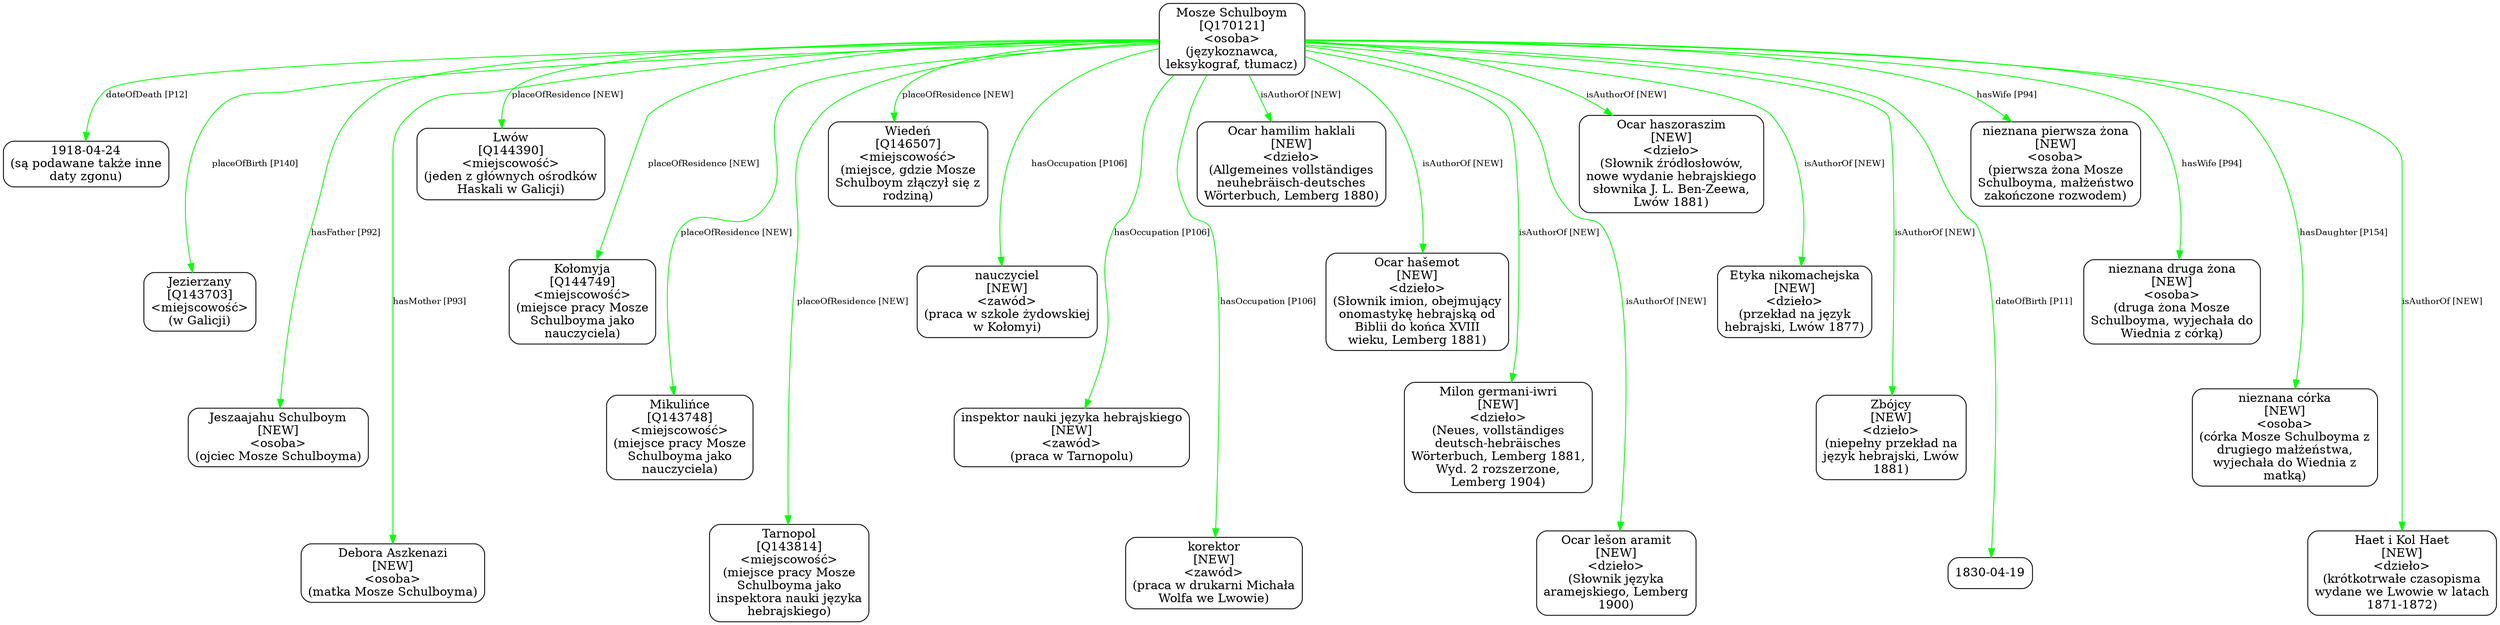 digraph {
	node [shape=box,
		style=rounded
	];
	edge [fontsize=10];
	"Mosze Schulboym
[Q170121]
<osoba>
(językoznawca,
leksykograf, tłumacz)"	[color=black,
		label="Mosze Schulboym
[Q170121]
<osoba>
(językoznawca,
leksykograf, tłumacz)"];
	"Mosze Schulboym
[Q170121]
<osoba>
(językoznawca,
leksykograf, tłumacz)" -> "1918-04-24
(są podawane także inne
daty zgonu)"	[color=green,
		label="dateOfDeath [P12]",
		minlen=1];
	"Mosze Schulboym
[Q170121]
<osoba>
(językoznawca,
leksykograf, tłumacz)" -> "Jezierzany
[Q143703]
<miejscowość>
(w Galicji)"	[color=green,
		label="placeOfBirth [P140]",
		minlen=2];
	"Mosze Schulboym
[Q170121]
<osoba>
(językoznawca,
leksykograf, tłumacz)" -> "Jeszaajahu Schulboym
[NEW]
<osoba>
(ojciec Mosze Schulboyma)"	[color=green,
		label="hasFather [P92]",
		minlen=3];
	"Mosze Schulboym
[Q170121]
<osoba>
(językoznawca,
leksykograf, tłumacz)" -> "Debora Aszkenazi
[NEW]
<osoba>
(matka Mosze Schulboyma)"	[color=green,
		label="hasMother [P93]",
		minlen=4];
	"Mosze Schulboym
[Q170121]
<osoba>
(językoznawca,
leksykograf, tłumacz)" -> "Lwów
[Q144390]
<miejscowość>
(jeden z głównych ośrodków
Haskali w Galicji)"	[color=green,
		label="placeOfResidence [NEW]",
		minlen=1];
	"Mosze Schulboym
[Q170121]
<osoba>
(językoznawca,
leksykograf, tłumacz)" -> "Kołomyja
[Q144749]
<miejscowość>
(miejsce pracy Mosze
Schulboyma jako
nauczyciela)"	[color=green,
		label="placeOfResidence [NEW]",
		minlen=2];
	"Mosze Schulboym
[Q170121]
<osoba>
(językoznawca,
leksykograf, tłumacz)" -> "Mikulińce
[Q143748]
<miejscowość>
(miejsce pracy Mosze
Schulboyma jako
nauczyciela)"	[color=green,
		label="placeOfResidence [NEW]",
		minlen=3];
	"Mosze Schulboym
[Q170121]
<osoba>
(językoznawca,
leksykograf, tłumacz)" -> "Tarnopol
[Q143814]
<miejscowość>
(miejsce pracy Mosze
Schulboyma jako
inspektora nauki języka
hebrajskiego)"	[color=green,
		label="placeOfResidence [NEW]",
		minlen=4];
	"Mosze Schulboym
[Q170121]
<osoba>
(językoznawca,
leksykograf, tłumacz)" -> "Wiedeń
[Q146507]
<miejscowość>
(miejsce, gdzie Mosze
Schulboym złączył się z
rodziną)"	[color=green,
		label="placeOfResidence [NEW]",
		minlen=1];
	"Mosze Schulboym
[Q170121]
<osoba>
(językoznawca,
leksykograf, tłumacz)" -> "nauczyciel
[NEW]
<zawód>
(praca w szkole żydowskiej
w Kołomyi)"	[color=green,
		label="hasOccupation [P106]",
		minlen=2];
	"Mosze Schulboym
[Q170121]
<osoba>
(językoznawca,
leksykograf, tłumacz)" -> "inspektor nauki języka hebrajskiego
[NEW]
<zawód>
(praca w Tarnopolu)"	[color=green,
		label="hasOccupation [P106]",
		minlen=3];
	"Mosze Schulboym
[Q170121]
<osoba>
(językoznawca,
leksykograf, tłumacz)" -> "korektor
[NEW]
<zawód>
(praca w drukarni Michała
Wolfa we Lwowie)"	[color=green,
		label="hasOccupation [P106]",
		minlen=4];
	"Mosze Schulboym
[Q170121]
<osoba>
(językoznawca,
leksykograf, tłumacz)" -> "Ocar hamilim haklali
[NEW]
<dzieło>
(Allgemeines vollständiges
neuhebräisch-deutsches
Wörterbuch, Lemberg 1880)"	[color=green,
		label="isAuthorOf [NEW]",
		minlen=1];
	"Mosze Schulboym
[Q170121]
<osoba>
(językoznawca,
leksykograf, tłumacz)" -> "Ocar hašemot
[NEW]
<dzieło>
(Słownik imion, obejmujący
onomastykę hebrajską od
Biblii do końca XVIII
wieku, Lemberg 1881)"	[color=green,
		label="isAuthorOf [NEW]",
		minlen=2];
	"Mosze Schulboym
[Q170121]
<osoba>
(językoznawca,
leksykograf, tłumacz)" -> "Milon germani-iwri
[NEW]
<dzieło>
(Neues, vollständiges
deutsch-hebräisches
Wörterbuch, Lemberg 1881,
Wyd. 2 rozszerzone,
Lemberg \
1904)"	[color=green,
		label="isAuthorOf [NEW]",
		minlen=3];
	"Mosze Schulboym
[Q170121]
<osoba>
(językoznawca,
leksykograf, tłumacz)" -> "Ocar lešon aramit
[NEW]
<dzieło>
(Słownik języka
aramejskiego, Lemberg
1900)"	[color=green,
		label="isAuthorOf [NEW]",
		minlen=4];
	"Mosze Schulboym
[Q170121]
<osoba>
(językoznawca,
leksykograf, tłumacz)" -> "Ocar haszoraszim
[NEW]
<dzieło>
(Słownik źródłosłowów,
nowe wydanie hebrajskiego
słownika J. L. Ben-Zeewa,
Lwów 1881)"	[color=green,
		label="isAuthorOf [NEW]",
		minlen=1];
	"Mosze Schulboym
[Q170121]
<osoba>
(językoznawca,
leksykograf, tłumacz)" -> "Etyka nikomachejska
[NEW]
<dzieło>
(przekład na język
hebrajski, Lwów 1877)"	[color=green,
		label="isAuthorOf [NEW]",
		minlen=2];
	"Mosze Schulboym
[Q170121]
<osoba>
(językoznawca,
leksykograf, tłumacz)" -> "Zbójcy
[NEW]
<dzieło>
(niepełny przekład na
język hebrajski, Lwów
1881)"	[color=green,
		label="isAuthorOf [NEW]",
		minlen=3];
	"Mosze Schulboym
[Q170121]
<osoba>
(językoznawca,
leksykograf, tłumacz)" -> "1830-04-19"	[color=green,
		label="dateOfBirth [P11]",
		minlen=4];
	"Mosze Schulboym
[Q170121]
<osoba>
(językoznawca,
leksykograf, tłumacz)" -> "nieznana pierwsza żona
[NEW]
<osoba>
(pierwsza żona Mosze
Schulboyma, małżeństwo
zakończone rozwodem)"	[color=green,
		label="hasWife [P94]",
		minlen=1];
	"Mosze Schulboym
[Q170121]
<osoba>
(językoznawca,
leksykograf, tłumacz)" -> "nieznana druga żona
[NEW]
<osoba>
(druga żona Mosze
Schulboyma, wyjechała do
Wiednia z córką)"	[color=green,
		label="hasWife [P94]",
		minlen=2];
	"Mosze Schulboym
[Q170121]
<osoba>
(językoznawca,
leksykograf, tłumacz)" -> "nieznana córka
[NEW]
<osoba>
(córka Mosze Schulboyma z
drugiego małżeństwa,
wyjechała do Wiednia z
matką)"	[color=green,
		label="hasDaughter [P154]",
		minlen=3];
	"Mosze Schulboym
[Q170121]
<osoba>
(językoznawca,
leksykograf, tłumacz)" -> "Haet i Kol Haet
[NEW]
<dzieło>
(krótkotrwałe czasopisma
wydane we Lwowie w latach
1871-1872)"	[color=green,
		label="isAuthorOf [NEW]",
		minlen=4];
}
